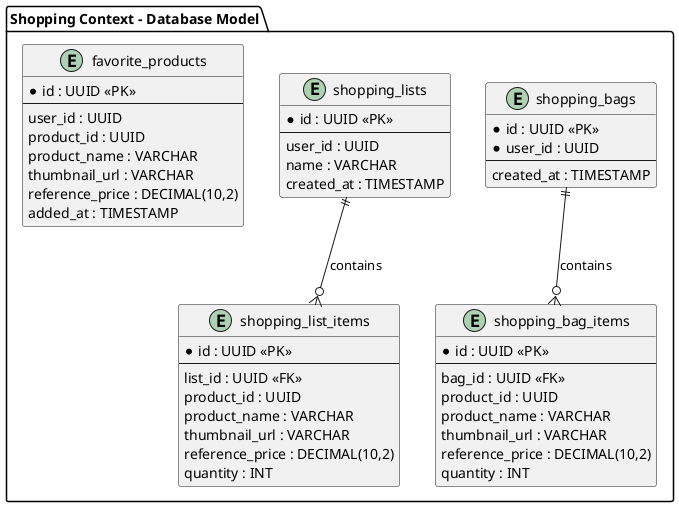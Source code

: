 @startuml database
package "Shopping Context - Database Model" {

    entity "shopping_bags" as shopping_bags {
    * id : UUID <<PK>>
    * user_id : UUID
    --
    created_at : TIMESTAMP
    }

    entity "shopping_bag_items" as shopping_bag_items {
    * id : UUID <<PK>>
    --
    bag_id : UUID <<FK>>
    product_id : UUID
    product_name : VARCHAR
    thumbnail_url : VARCHAR
    reference_price : DECIMAL(10,2)
    quantity : INT
    }

    entity "shopping_lists" as shopping_lists {
    * id : UUID <<PK>>
    --
    user_id : UUID
    name : VARCHAR
    created_at : TIMESTAMP
    }

    entity "shopping_list_items" as shopping_list_items {
    * id : UUID <<PK>>
    --
    list_id : UUID <<FK>>
    product_id : UUID
    product_name : VARCHAR
    thumbnail_url : VARCHAR
    reference_price : DECIMAL(10,2)
    quantity : INT
    }

    entity "favorite_products" as favorite_products {
    * id : UUID <<PK>>
    --
    user_id : UUID
    product_id : UUID
    product_name : VARCHAR
    thumbnail_url : VARCHAR
    reference_price : DECIMAL(10,2)
    added_at : TIMESTAMP
    }

    ' =======================
    ' === Relationships
    ' =======================
    shopping_bags ||--o{ shopping_bag_items : contains
    shopping_lists ||--o{ shopping_list_items : contains
}
@enduml
